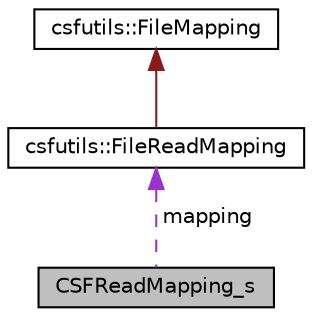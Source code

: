 digraph "CSFReadMapping_s"
{
 // LATEX_PDF_SIZE
  edge [fontname="Helvetica",fontsize="10",labelfontname="Helvetica",labelfontsize="10"];
  node [fontname="Helvetica",fontsize="10",shape=record];
  Node1 [label="CSFReadMapping_s",height=0.2,width=0.4,color="black", fillcolor="grey75", style="filled", fontcolor="black",tooltip=" "];
  Node2 -> Node1 [dir="back",color="darkorchid3",fontsize="10",style="dashed",label=" mapping" ,fontname="Helvetica"];
  Node2 [label="csfutils::FileReadMapping",height=0.2,width=0.4,color="black", fillcolor="white", style="filled",URL="$classcsfutils_1_1_file_read_mapping.html",tooltip=" "];
  Node3 -> Node2 [dir="back",color="firebrick4",fontsize="10",style="solid",fontname="Helvetica"];
  Node3 [label="csfutils::FileMapping",height=0.2,width=0.4,color="black", fillcolor="white", style="filled",URL="$classcsfutils_1_1_file_mapping.html",tooltip=" "];
}
